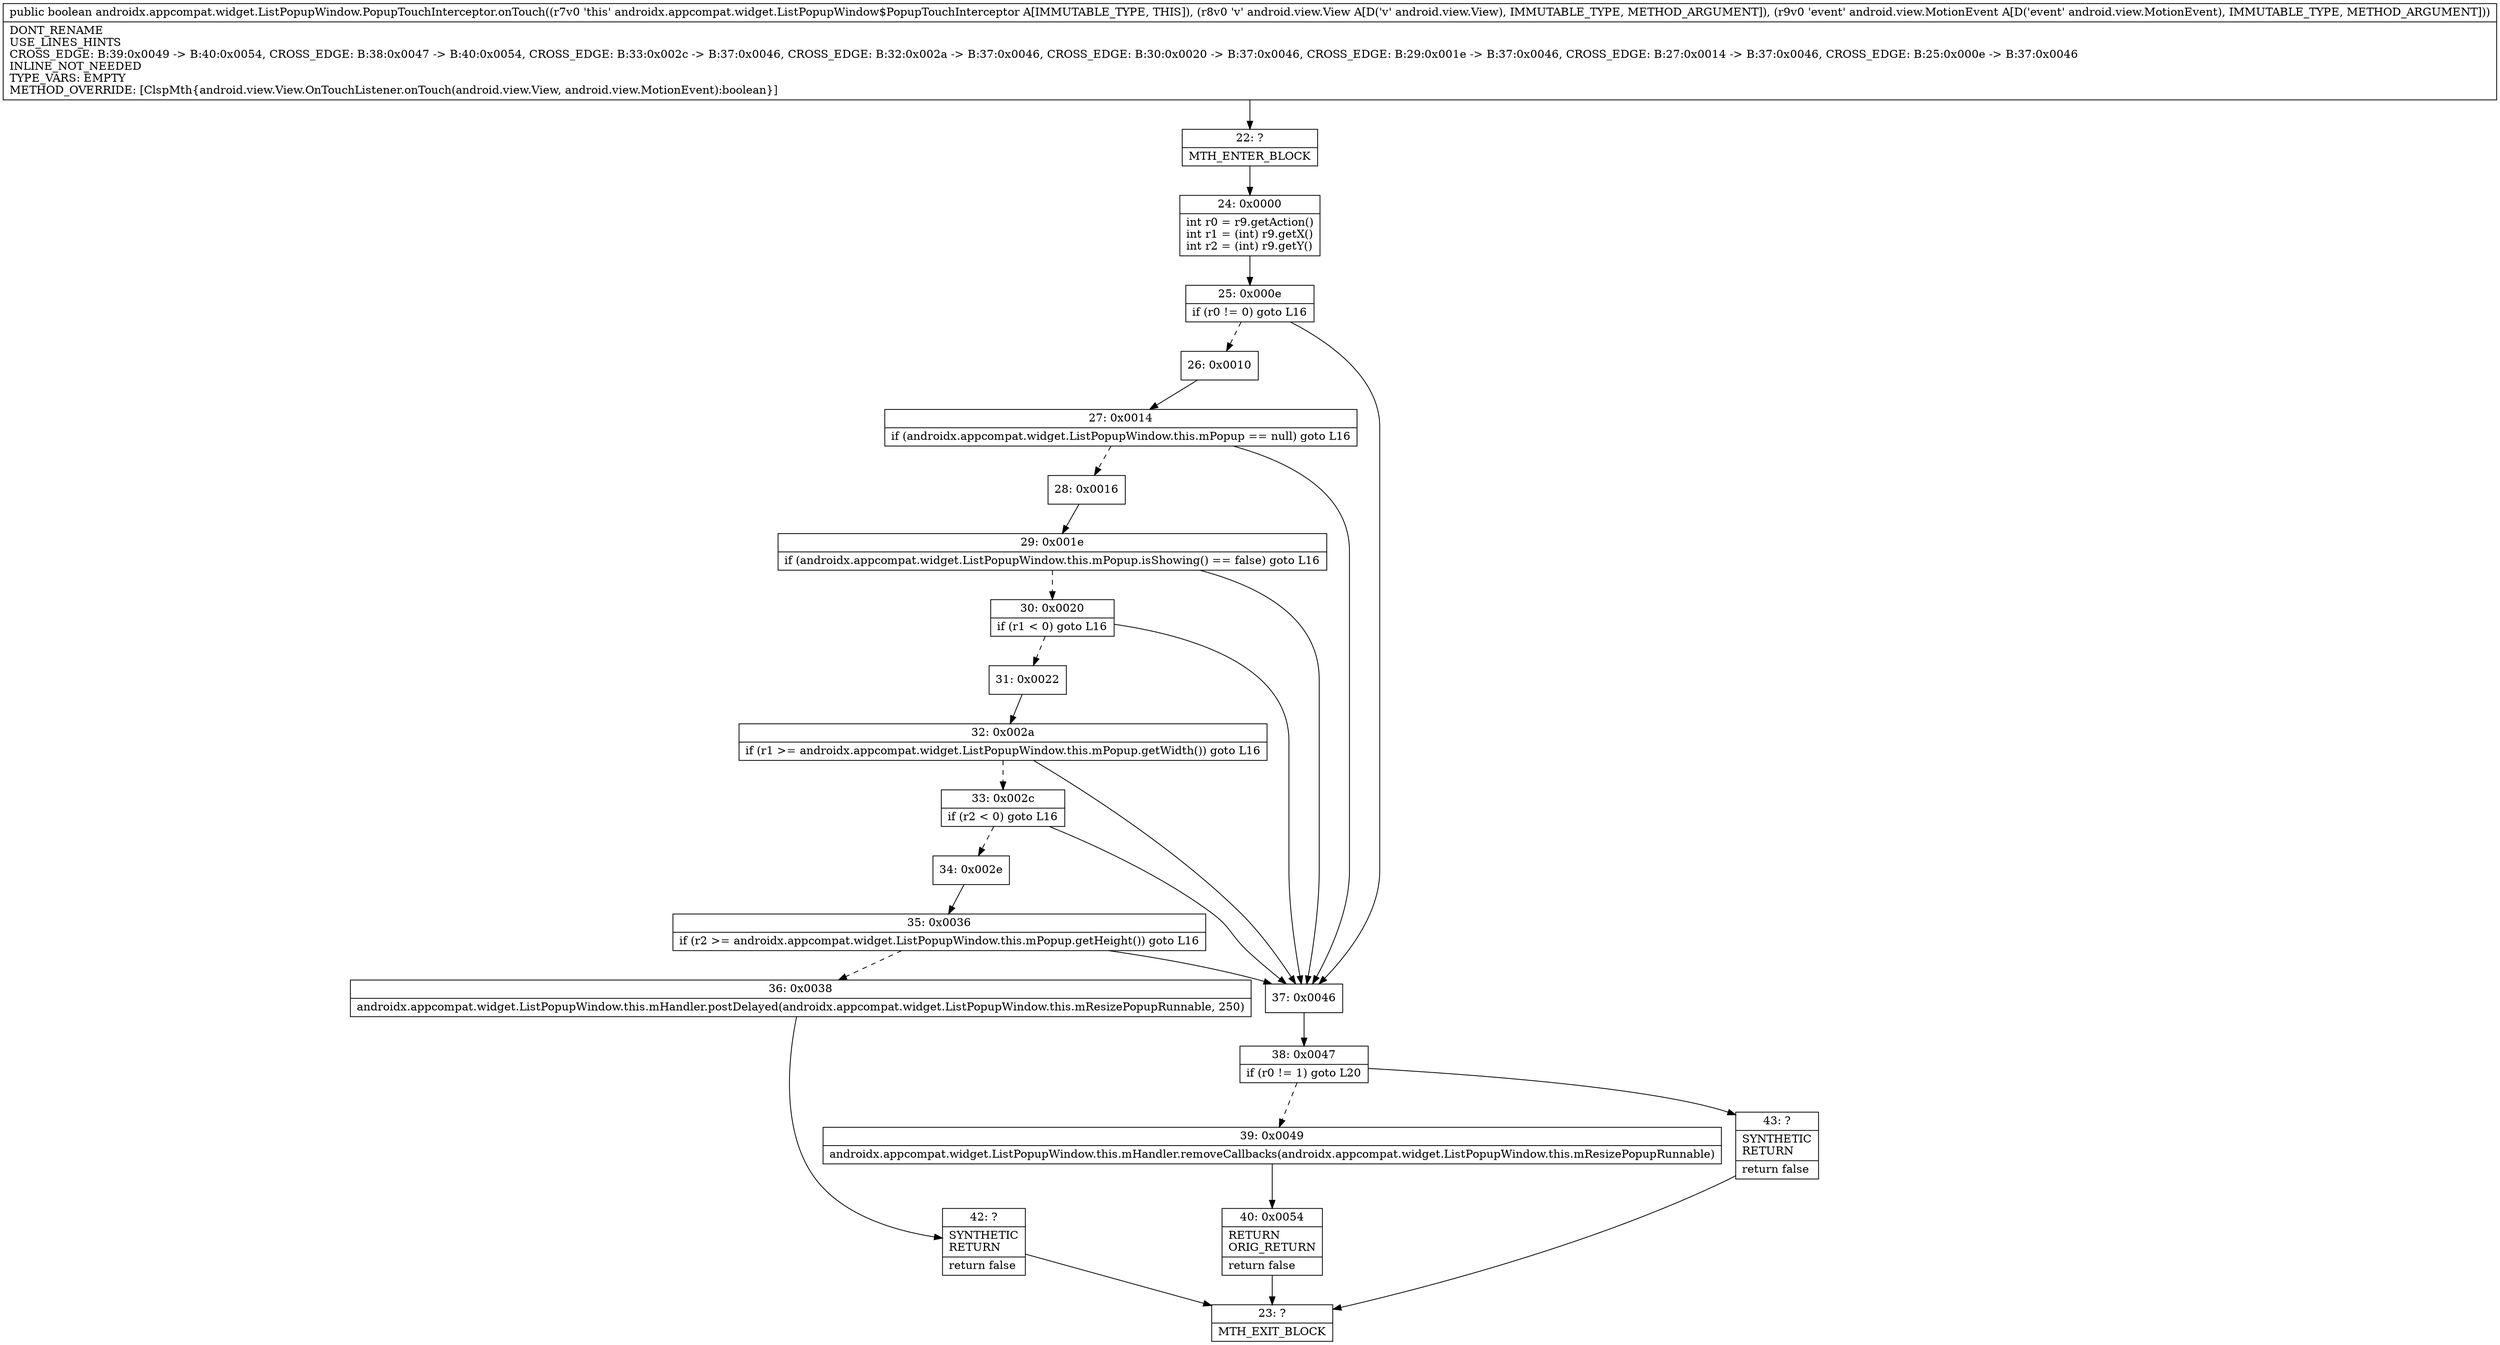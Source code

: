 digraph "CFG forandroidx.appcompat.widget.ListPopupWindow.PopupTouchInterceptor.onTouch(Landroid\/view\/View;Landroid\/view\/MotionEvent;)Z" {
Node_22 [shape=record,label="{22\:\ ?|MTH_ENTER_BLOCK\l}"];
Node_24 [shape=record,label="{24\:\ 0x0000|int r0 = r9.getAction()\lint r1 = (int) r9.getX()\lint r2 = (int) r9.getY()\l}"];
Node_25 [shape=record,label="{25\:\ 0x000e|if (r0 != 0) goto L16\l}"];
Node_26 [shape=record,label="{26\:\ 0x0010}"];
Node_27 [shape=record,label="{27\:\ 0x0014|if (androidx.appcompat.widget.ListPopupWindow.this.mPopup == null) goto L16\l}"];
Node_28 [shape=record,label="{28\:\ 0x0016}"];
Node_29 [shape=record,label="{29\:\ 0x001e|if (androidx.appcompat.widget.ListPopupWindow.this.mPopup.isShowing() == false) goto L16\l}"];
Node_30 [shape=record,label="{30\:\ 0x0020|if (r1 \< 0) goto L16\l}"];
Node_31 [shape=record,label="{31\:\ 0x0022}"];
Node_32 [shape=record,label="{32\:\ 0x002a|if (r1 \>= androidx.appcompat.widget.ListPopupWindow.this.mPopup.getWidth()) goto L16\l}"];
Node_33 [shape=record,label="{33\:\ 0x002c|if (r2 \< 0) goto L16\l}"];
Node_34 [shape=record,label="{34\:\ 0x002e}"];
Node_35 [shape=record,label="{35\:\ 0x0036|if (r2 \>= androidx.appcompat.widget.ListPopupWindow.this.mPopup.getHeight()) goto L16\l}"];
Node_36 [shape=record,label="{36\:\ 0x0038|androidx.appcompat.widget.ListPopupWindow.this.mHandler.postDelayed(androidx.appcompat.widget.ListPopupWindow.this.mResizePopupRunnable, 250)\l}"];
Node_42 [shape=record,label="{42\:\ ?|SYNTHETIC\lRETURN\l|return false\l}"];
Node_23 [shape=record,label="{23\:\ ?|MTH_EXIT_BLOCK\l}"];
Node_37 [shape=record,label="{37\:\ 0x0046}"];
Node_38 [shape=record,label="{38\:\ 0x0047|if (r0 != 1) goto L20\l}"];
Node_39 [shape=record,label="{39\:\ 0x0049|androidx.appcompat.widget.ListPopupWindow.this.mHandler.removeCallbacks(androidx.appcompat.widget.ListPopupWindow.this.mResizePopupRunnable)\l}"];
Node_40 [shape=record,label="{40\:\ 0x0054|RETURN\lORIG_RETURN\l|return false\l}"];
Node_43 [shape=record,label="{43\:\ ?|SYNTHETIC\lRETURN\l|return false\l}"];
MethodNode[shape=record,label="{public boolean androidx.appcompat.widget.ListPopupWindow.PopupTouchInterceptor.onTouch((r7v0 'this' androidx.appcompat.widget.ListPopupWindow$PopupTouchInterceptor A[IMMUTABLE_TYPE, THIS]), (r8v0 'v' android.view.View A[D('v' android.view.View), IMMUTABLE_TYPE, METHOD_ARGUMENT]), (r9v0 'event' android.view.MotionEvent A[D('event' android.view.MotionEvent), IMMUTABLE_TYPE, METHOD_ARGUMENT]))  | DONT_RENAME\lUSE_LINES_HINTS\lCROSS_EDGE: B:39:0x0049 \-\> B:40:0x0054, CROSS_EDGE: B:38:0x0047 \-\> B:40:0x0054, CROSS_EDGE: B:33:0x002c \-\> B:37:0x0046, CROSS_EDGE: B:32:0x002a \-\> B:37:0x0046, CROSS_EDGE: B:30:0x0020 \-\> B:37:0x0046, CROSS_EDGE: B:29:0x001e \-\> B:37:0x0046, CROSS_EDGE: B:27:0x0014 \-\> B:37:0x0046, CROSS_EDGE: B:25:0x000e \-\> B:37:0x0046\lINLINE_NOT_NEEDED\lTYPE_VARS: EMPTY\lMETHOD_OVERRIDE: [ClspMth\{android.view.View.OnTouchListener.onTouch(android.view.View, android.view.MotionEvent):boolean\}]\l}"];
MethodNode -> Node_22;Node_22 -> Node_24;
Node_24 -> Node_25;
Node_25 -> Node_26[style=dashed];
Node_25 -> Node_37;
Node_26 -> Node_27;
Node_27 -> Node_28[style=dashed];
Node_27 -> Node_37;
Node_28 -> Node_29;
Node_29 -> Node_30[style=dashed];
Node_29 -> Node_37;
Node_30 -> Node_31[style=dashed];
Node_30 -> Node_37;
Node_31 -> Node_32;
Node_32 -> Node_33[style=dashed];
Node_32 -> Node_37;
Node_33 -> Node_34[style=dashed];
Node_33 -> Node_37;
Node_34 -> Node_35;
Node_35 -> Node_36[style=dashed];
Node_35 -> Node_37;
Node_36 -> Node_42;
Node_42 -> Node_23;
Node_37 -> Node_38;
Node_38 -> Node_39[style=dashed];
Node_38 -> Node_43;
Node_39 -> Node_40;
Node_40 -> Node_23;
Node_43 -> Node_23;
}

